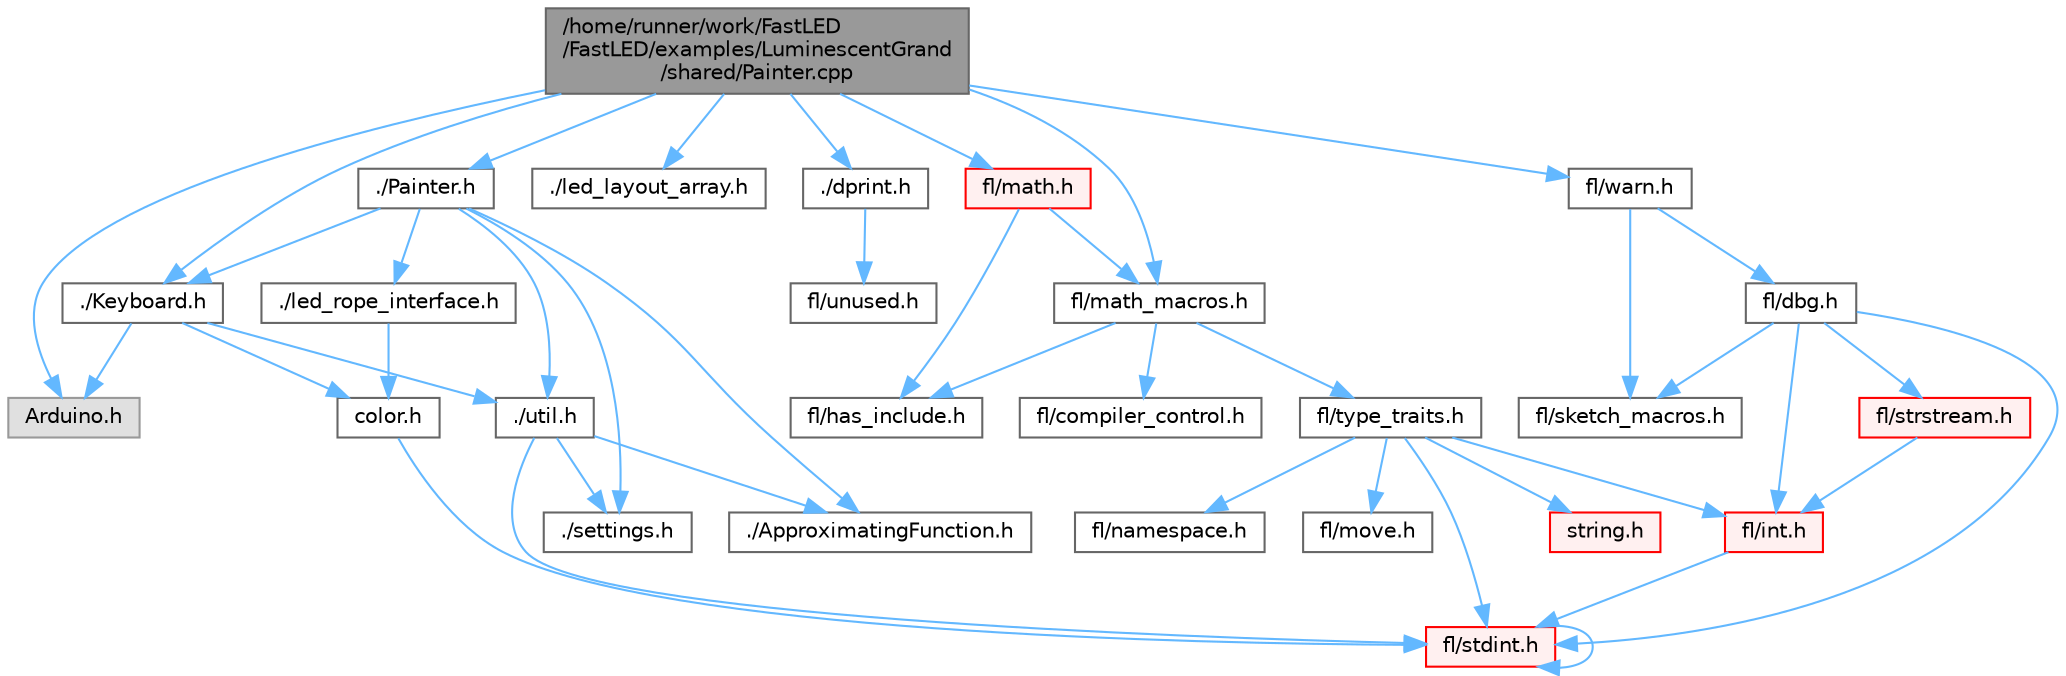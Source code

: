 digraph "/home/runner/work/FastLED/FastLED/examples/LuminescentGrand/shared/Painter.cpp"
{
 // INTERACTIVE_SVG=YES
 // LATEX_PDF_SIZE
  bgcolor="transparent";
  edge [fontname=Helvetica,fontsize=10,labelfontname=Helvetica,labelfontsize=10];
  node [fontname=Helvetica,fontsize=10,shape=box,height=0.2,width=0.4];
  Node1 [id="Node000001",label="/home/runner/work/FastLED\l/FastLED/examples/LuminescentGrand\l/shared/Painter.cpp",height=0.2,width=0.4,color="gray40", fillcolor="grey60", style="filled", fontcolor="black",tooltip=" "];
  Node1 -> Node2 [id="edge1_Node000001_Node000002",color="steelblue1",style="solid",tooltip=" "];
  Node2 [id="Node000002",label="Arduino.h",height=0.2,width=0.4,color="grey60", fillcolor="#E0E0E0", style="filled",tooltip=" "];
  Node1 -> Node3 [id="edge2_Node000001_Node000003",color="steelblue1",style="solid",tooltip=" "];
  Node3 [id="Node000003",label="./Painter.h",height=0.2,width=0.4,color="grey40", fillcolor="white", style="filled",URL="$dc/db0/_painter_8h.html",tooltip=" "];
  Node3 -> Node4 [id="edge3_Node000003_Node000004",color="steelblue1",style="solid",tooltip=" "];
  Node4 [id="Node000004",label="./Keyboard.h",height=0.2,width=0.4,color="grey40", fillcolor="white", style="filled",URL="$df/d85/_keyboard_8h.html",tooltip=" "];
  Node4 -> Node2 [id="edge4_Node000004_Node000002",color="steelblue1",style="solid",tooltip=" "];
  Node4 -> Node5 [id="edge5_Node000004_Node000005",color="steelblue1",style="solid",tooltip=" "];
  Node5 [id="Node000005",label="color.h",height=0.2,width=0.4,color="grey40", fillcolor="white", style="filled",URL="$de/de1/examples_2_luminescent_grand_2shared_2color_8h.html",tooltip=" "];
  Node5 -> Node6 [id="edge6_Node000005_Node000006",color="steelblue1",style="solid",tooltip=" "];
  Node6 [id="Node000006",label="fl/stdint.h",height=0.2,width=0.4,color="red", fillcolor="#FFF0F0", style="filled",URL="$df/dd8/stdint_8h.html",tooltip=" "];
  Node6 -> Node6 [id="edge7_Node000006_Node000006",color="steelblue1",style="solid",tooltip=" "];
  Node4 -> Node8 [id="edge8_Node000004_Node000008",color="steelblue1",style="solid",tooltip=" "];
  Node8 [id="Node000008",label="./util.h",height=0.2,width=0.4,color="grey40", fillcolor="white", style="filled",URL="$d8/d3c/util_8h.html",tooltip=" "];
  Node8 -> Node6 [id="edge9_Node000008_Node000006",color="steelblue1",style="solid",tooltip=" "];
  Node8 -> Node9 [id="edge10_Node000008_Node000009",color="steelblue1",style="solid",tooltip=" "];
  Node9 [id="Node000009",label="./ApproximatingFunction.h",height=0.2,width=0.4,color="grey40", fillcolor="white", style="filled",URL="$d7/dd8/_approximating_function_8h.html",tooltip=" "];
  Node8 -> Node10 [id="edge11_Node000008_Node000010",color="steelblue1",style="solid",tooltip=" "];
  Node10 [id="Node000010",label="./settings.h",height=0.2,width=0.4,color="grey40", fillcolor="white", style="filled",URL="$de/d60/settings_8h.html",tooltip=" "];
  Node3 -> Node9 [id="edge12_Node000003_Node000009",color="steelblue1",style="solid",tooltip=" "];
  Node3 -> Node8 [id="edge13_Node000003_Node000008",color="steelblue1",style="solid",tooltip=" "];
  Node3 -> Node10 [id="edge14_Node000003_Node000010",color="steelblue1",style="solid",tooltip=" "];
  Node3 -> Node11 [id="edge15_Node000003_Node000011",color="steelblue1",style="solid",tooltip=" "];
  Node11 [id="Node000011",label="./led_rope_interface.h",height=0.2,width=0.4,color="grey40", fillcolor="white", style="filled",URL="$db/d19/led__rope__interface_8h.html",tooltip=" "];
  Node11 -> Node5 [id="edge16_Node000011_Node000005",color="steelblue1",style="solid",tooltip=" "];
  Node1 -> Node12 [id="edge17_Node000001_Node000012",color="steelblue1",style="solid",tooltip=" "];
  Node12 [id="Node000012",label="./led_layout_array.h",height=0.2,width=0.4,color="grey40", fillcolor="white", style="filled",URL="$df/da2/led__layout__array_8h.html",tooltip=" "];
  Node1 -> Node13 [id="edge18_Node000001_Node000013",color="steelblue1",style="solid",tooltip=" "];
  Node13 [id="Node000013",label="./dprint.h",height=0.2,width=0.4,color="grey40", fillcolor="white", style="filled",URL="$df/d29/dprint_8h.html",tooltip=" "];
  Node13 -> Node14 [id="edge19_Node000013_Node000014",color="steelblue1",style="solid",tooltip=" "];
  Node14 [id="Node000014",label="fl/unused.h",height=0.2,width=0.4,color="grey40", fillcolor="white", style="filled",URL="$d8/d4b/unused_8h.html",tooltip=" "];
  Node1 -> Node4 [id="edge20_Node000001_Node000004",color="steelblue1",style="solid",tooltip=" "];
  Node1 -> Node15 [id="edge21_Node000001_Node000015",color="steelblue1",style="solid",tooltip=" "];
  Node15 [id="Node000015",label="fl/math_macros.h",height=0.2,width=0.4,color="grey40", fillcolor="white", style="filled",URL="$d8/db8/math__macros_8h.html",tooltip=" "];
  Node15 -> Node16 [id="edge22_Node000015_Node000016",color="steelblue1",style="solid",tooltip=" "];
  Node16 [id="Node000016",label="fl/has_include.h",height=0.2,width=0.4,color="grey40", fillcolor="white", style="filled",URL="$da/d99/has__include_8h.html",tooltip=" "];
  Node15 -> Node17 [id="edge23_Node000015_Node000017",color="steelblue1",style="solid",tooltip=" "];
  Node17 [id="Node000017",label="fl/compiler_control.h",height=0.2,width=0.4,color="grey40", fillcolor="white", style="filled",URL="$d4/d54/compiler__control_8h.html",tooltip=" "];
  Node15 -> Node18 [id="edge24_Node000015_Node000018",color="steelblue1",style="solid",tooltip=" "];
  Node18 [id="Node000018",label="fl/type_traits.h",height=0.2,width=0.4,color="grey40", fillcolor="white", style="filled",URL="$df/d63/type__traits_8h.html",tooltip=" "];
  Node18 -> Node19 [id="edge25_Node000018_Node000019",color="steelblue1",style="solid",tooltip=" "];
  Node19 [id="Node000019",label="string.h",height=0.2,width=0.4,color="red", fillcolor="#FFF0F0", style="filled",URL="$da/d66/string_8h.html",tooltip=" "];
  Node18 -> Node6 [id="edge26_Node000018_Node000006",color="steelblue1",style="solid",tooltip=" "];
  Node18 -> Node29 [id="edge27_Node000018_Node000029",color="steelblue1",style="solid",tooltip=" "];
  Node29 [id="Node000029",label="fl/namespace.h",height=0.2,width=0.4,color="grey40", fillcolor="white", style="filled",URL="$df/d2a/namespace_8h.html",tooltip="Implements the FastLED namespace macros."];
  Node18 -> Node28 [id="edge28_Node000018_Node000028",color="steelblue1",style="solid",tooltip=" "];
  Node28 [id="Node000028",label="fl/move.h",height=0.2,width=0.4,color="grey40", fillcolor="white", style="filled",URL="$d9/d83/move_8h.html",tooltip=" "];
  Node18 -> Node21 [id="edge29_Node000018_Node000021",color="steelblue1",style="solid",tooltip=" "];
  Node21 [id="Node000021",label="fl/int.h",height=0.2,width=0.4,color="red", fillcolor="#FFF0F0", style="filled",URL="$d3/d7e/int_8h.html",tooltip=" "];
  Node21 -> Node6 [id="edge30_Node000021_Node000006",color="steelblue1",style="solid",tooltip=" "];
  Node1 -> Node24 [id="edge31_Node000001_Node000024",color="steelblue1",style="solid",tooltip=" "];
  Node24 [id="Node000024",label="fl/math.h",height=0.2,width=0.4,color="red", fillcolor="#FFF0F0", style="filled",URL="$df/db1/math_8h.html",tooltip=" "];
  Node24 -> Node16 [id="edge32_Node000024_Node000016",color="steelblue1",style="solid",tooltip=" "];
  Node24 -> Node15 [id="edge33_Node000024_Node000015",color="steelblue1",style="solid",tooltip=" "];
  Node1 -> Node61 [id="edge34_Node000001_Node000061",color="steelblue1",style="solid",tooltip=" "];
  Node61 [id="Node000061",label="fl/warn.h",height=0.2,width=0.4,color="grey40", fillcolor="white", style="filled",URL="$de/d77/warn_8h.html",tooltip=" "];
  Node61 -> Node62 [id="edge35_Node000061_Node000062",color="steelblue1",style="solid",tooltip=" "];
  Node62 [id="Node000062",label="fl/dbg.h",height=0.2,width=0.4,color="grey40", fillcolor="white", style="filled",URL="$d6/d01/dbg_8h.html",tooltip=" "];
  Node62 -> Node63 [id="edge36_Node000062_Node000063",color="steelblue1",style="solid",tooltip=" "];
  Node63 [id="Node000063",label="fl/strstream.h",height=0.2,width=0.4,color="red", fillcolor="#FFF0F0", style="filled",URL="$d8/d00/strstream_8h.html",tooltip=" "];
  Node63 -> Node21 [id="edge37_Node000063_Node000021",color="steelblue1",style="solid",tooltip=" "];
  Node62 -> Node72 [id="edge38_Node000062_Node000072",color="steelblue1",style="solid",tooltip=" "];
  Node72 [id="Node000072",label="fl/sketch_macros.h",height=0.2,width=0.4,color="grey40", fillcolor="white", style="filled",URL="$d1/dbc/sketch__macros_8h.html",tooltip=" "];
  Node62 -> Node21 [id="edge39_Node000062_Node000021",color="steelblue1",style="solid",tooltip=" "];
  Node62 -> Node6 [id="edge40_Node000062_Node000006",color="steelblue1",style="solid",tooltip=" "];
  Node61 -> Node72 [id="edge41_Node000061_Node000072",color="steelblue1",style="solid",tooltip=" "];
}

